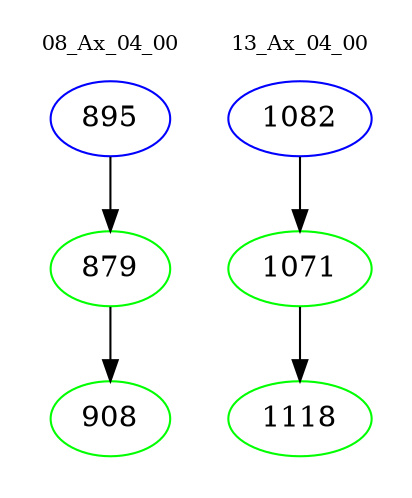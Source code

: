 digraph{
subgraph cluster_0 {
color = white
label = "08_Ax_04_00";
fontsize=10;
T0_895 [label="895", color="blue"]
T0_895 -> T0_879 [color="black"]
T0_879 [label="879", color="green"]
T0_879 -> T0_908 [color="black"]
T0_908 [label="908", color="green"]
}
subgraph cluster_1 {
color = white
label = "13_Ax_04_00";
fontsize=10;
T1_1082 [label="1082", color="blue"]
T1_1082 -> T1_1071 [color="black"]
T1_1071 [label="1071", color="green"]
T1_1071 -> T1_1118 [color="black"]
T1_1118 [label="1118", color="green"]
}
}
